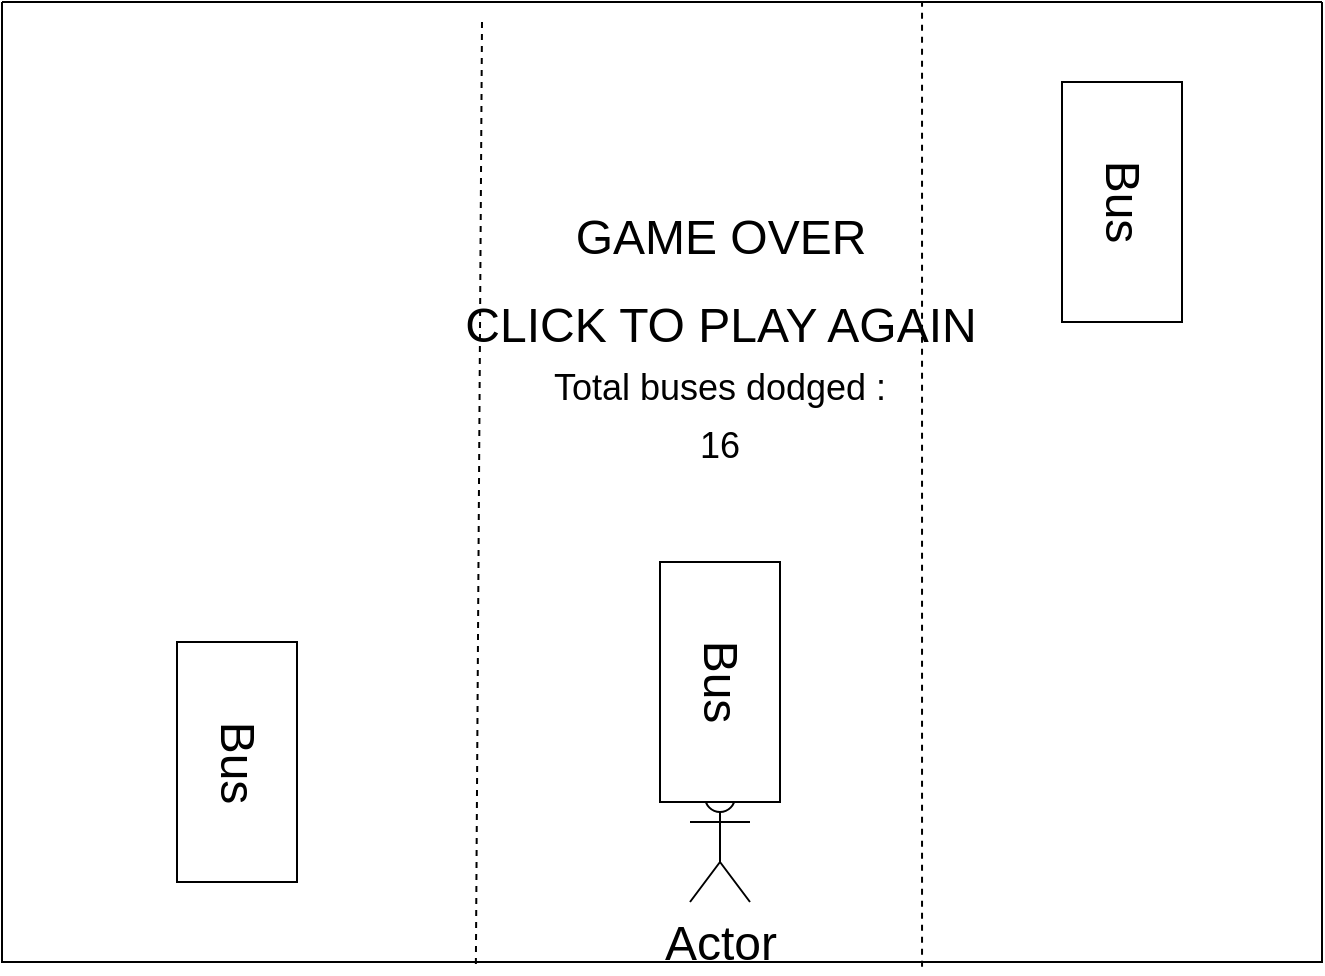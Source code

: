 <mxfile>
    <diagram id="mZ8JdCqG4PnddUPOw9tO" name="Page-1">
        <mxGraphModel dx="767" dy="564" grid="1" gridSize="10" guides="1" tooltips="1" connect="1" arrows="1" fold="1" page="1" pageScale="1" pageWidth="827" pageHeight="1169" math="0" shadow="0">
            <root>
                <mxCell id="0"/>
                <mxCell id="1" parent="0"/>
                <mxCell id="6" value="" style="swimlane;startSize=0;" vertex="1" parent="1">
                    <mxGeometry x="40" y="90" width="660" height="480" as="geometry">
                        <mxRectangle x="40" y="90" width="50" height="40" as="alternateBounds"/>
                    </mxGeometry>
                </mxCell>
                <mxCell id="13" value="&lt;span style=&quot;font-size: 24px;&quot;&gt;GAME OVER&lt;br&gt;CLICK TO PLAY AGAIN&lt;br&gt;&lt;/span&gt;" style="text;html=1;strokeColor=none;fillColor=none;align=center;verticalAlign=middle;whiteSpace=wrap;rounded=0;fontSize=36;" vertex="1" parent="6">
                    <mxGeometry x="191.5" y="80" width="335" height="110" as="geometry"/>
                </mxCell>
                <mxCell id="21" value="Actor" style="shape=umlActor;verticalLabelPosition=bottom;verticalAlign=top;html=1;outlineConnect=0;fontSize=24;" vertex="1" parent="6">
                    <mxGeometry x="344" y="390" width="30" height="60" as="geometry"/>
                </mxCell>
                <mxCell id="22" value="Bus" style="rounded=0;whiteSpace=wrap;html=1;fontSize=24;rotation=90;" vertex="1" parent="6">
                    <mxGeometry x="57.5" y="350" width="120" height="60" as="geometry"/>
                </mxCell>
                <mxCell id="23" value="Bus" style="rounded=0;whiteSpace=wrap;html=1;fontSize=24;rotation=90;" vertex="1" parent="6">
                    <mxGeometry x="500" y="70" width="120" height="60" as="geometry"/>
                </mxCell>
                <mxCell id="24" value="Bus" style="rounded=0;whiteSpace=wrap;html=1;fontSize=24;rotation=90;" vertex="1" parent="6">
                    <mxGeometry x="299" y="310" width="120" height="60" as="geometry"/>
                </mxCell>
                <mxCell id="28" value="&lt;font style=&quot;font-size: 18px;&quot;&gt;Total buses dodged :&lt;br&gt;16&lt;/font&gt;" style="text;html=1;strokeColor=none;fillColor=none;align=center;verticalAlign=middle;whiteSpace=wrap;rounded=0;fontSize=24;" vertex="1" parent="6">
                    <mxGeometry x="234" y="190" width="250" height="30" as="geometry"/>
                </mxCell>
                <mxCell id="8" value="" style="endArrow=none;dashed=1;html=1;exitX=0.359;exitY=1.002;exitDx=0;exitDy=0;exitPerimeter=0;" edge="1" parent="1" source="6">
                    <mxGeometry width="50" height="50" relative="1" as="geometry">
                        <mxPoint x="370" y="340" as="sourcePoint"/>
                        <mxPoint x="280" y="100" as="targetPoint"/>
                    </mxGeometry>
                </mxCell>
                <mxCell id="10" value="" style="endArrow=none;dashed=1;html=1;entryX=0.697;entryY=0;entryDx=0;entryDy=0;exitX=0.697;exitY=1.005;exitDx=0;exitDy=0;entryPerimeter=0;exitPerimeter=0;" edge="1" parent="1" source="6" target="6">
                    <mxGeometry width="50" height="50" relative="1" as="geometry">
                        <mxPoint x="370" y="340" as="sourcePoint"/>
                        <mxPoint x="420" y="290" as="targetPoint"/>
                    </mxGeometry>
                </mxCell>
            </root>
        </mxGraphModel>
    </diagram>
</mxfile>